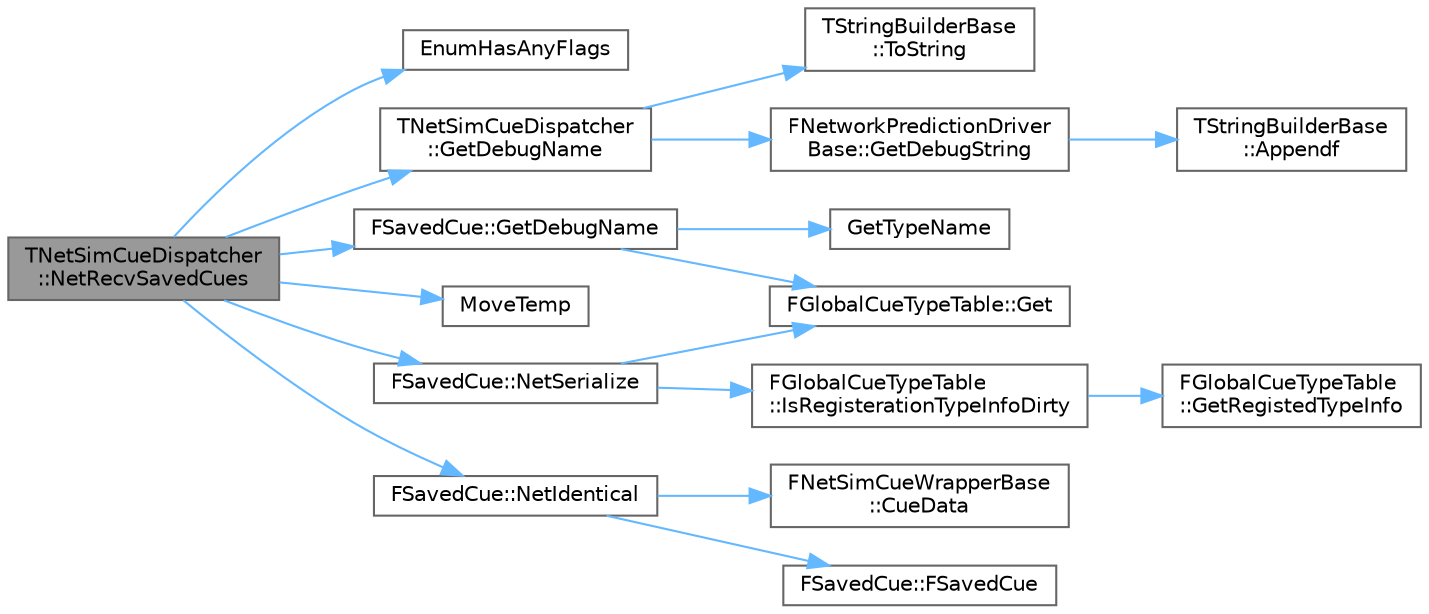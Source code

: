 digraph "TNetSimCueDispatcher::NetRecvSavedCues"
{
 // INTERACTIVE_SVG=YES
 // LATEX_PDF_SIZE
  bgcolor="transparent";
  edge [fontname=Helvetica,fontsize=10,labelfontname=Helvetica,labelfontsize=10];
  node [fontname=Helvetica,fontsize=10,shape=box,height=0.2,width=0.4];
  rankdir="LR";
  Node1 [id="Node000001",label="TNetSimCueDispatcher\l::NetRecvSavedCues",height=0.2,width=0.4,color="gray40", fillcolor="grey60", style="filled", fontcolor="black",tooltip=" "];
  Node1 -> Node2 [id="edge1_Node000001_Node000002",color="steelblue1",style="solid",tooltip=" "];
  Node2 [id="Node000002",label="EnumHasAnyFlags",height=0.2,width=0.4,color="grey40", fillcolor="white", style="filled",URL="$d8/de7/EnumClassFlags_8h.html#a584482cc5c314e3e8ea8d24c7adf9f6e",tooltip=" "];
  Node1 -> Node3 [id="edge2_Node000001_Node000003",color="steelblue1",style="solid",tooltip=" "];
  Node3 [id="Node000003",label="FSavedCue::GetDebugName",height=0.2,width=0.4,color="grey40", fillcolor="white", style="filled",URL="$d7/ddf/structFSavedCue.html#a504de7077866ff33b7503dcddcf9ee22",tooltip=" "];
  Node3 -> Node4 [id="edge3_Node000003_Node000004",color="steelblue1",style="solid",tooltip=" "];
  Node4 [id="Node000004",label="FGlobalCueTypeTable::Get",height=0.2,width=0.4,color="grey40", fillcolor="white", style="filled",URL="$df/d90/classFGlobalCueTypeTable.html#a086aea2552c1754598b9f739c2761ae7",tooltip=" "];
  Node3 -> Node5 [id="edge4_Node000003_Node000005",color="steelblue1",style="solid",tooltip=" "];
  Node5 [id="Node000005",label="GetTypeName",height=0.2,width=0.4,color="grey40", fillcolor="white", style="filled",URL="$d4/d55/Casts_8h.html#aa2d5a86c9c6bef2ec5044c646fa4082c",tooltip=" "];
  Node1 -> Node6 [id="edge5_Node000001_Node000006",color="steelblue1",style="solid",tooltip=" "];
  Node6 [id="Node000006",label="TNetSimCueDispatcher\l::GetDebugName",height=0.2,width=0.4,color="grey40", fillcolor="white", style="filled",URL="$d1/dbb/structTNetSimCueDispatcher.html#a1c2a7332c553f6ac1b4bce34bc0164b8",tooltip=" "];
  Node6 -> Node7 [id="edge6_Node000006_Node000007",color="steelblue1",style="solid",tooltip=" "];
  Node7 [id="Node000007",label="FNetworkPredictionDriver\lBase::GetDebugString",height=0.2,width=0.4,color="grey40", fillcolor="white", style="filled",URL="$d9/d6a/structFNetworkPredictionDriverBase.html#a267c7b484ec9c9242381d4797367a069",tooltip=" "];
  Node7 -> Node8 [id="edge7_Node000007_Node000008",color="steelblue1",style="solid",tooltip=" "];
  Node8 [id="Node000008",label="TStringBuilderBase\l::Appendf",height=0.2,width=0.4,color="grey40", fillcolor="white", style="filled",URL="$d6/dbc/classTStringBuilderBase.html#a2524b12a1ea0dabed1bb19a03e123c51",tooltip="Appends to the string builder similarly to how classic sprintf works."];
  Node6 -> Node9 [id="edge8_Node000006_Node000009",color="steelblue1",style="solid",tooltip=" "];
  Node9 [id="Node000009",label="TStringBuilderBase\l::ToString",height=0.2,width=0.4,color="grey40", fillcolor="white", style="filled",URL="$d6/dbc/classTStringBuilderBase.html#a68b86f309304705be268e5bf17dde15b",tooltip="Prefer operator*() for a pointer to a null-terminated string."];
  Node1 -> Node10 [id="edge9_Node000001_Node000010",color="steelblue1",style="solid",tooltip=" "];
  Node10 [id="Node000010",label="MoveTemp",height=0.2,width=0.4,color="grey40", fillcolor="white", style="filled",URL="$d4/d24/UnrealTemplate_8h.html#ad5e6c049aeb9c9115fec514ba581dbb6",tooltip="MoveTemp will cast a reference to an rvalue reference."];
  Node1 -> Node11 [id="edge10_Node000001_Node000011",color="steelblue1",style="solid",tooltip=" "];
  Node11 [id="Node000011",label="FSavedCue::NetIdentical",height=0.2,width=0.4,color="grey40", fillcolor="white", style="filled",URL="$d7/ddf/structFSavedCue.html#aa4b099ca0a3de9b37a284f82ccca216d",tooltip=" "];
  Node11 -> Node12 [id="edge11_Node000011_Node000012",color="steelblue1",style="solid",tooltip=" "];
  Node12 [id="Node000012",label="FSavedCue::FSavedCue",height=0.2,width=0.4,color="grey40", fillcolor="white", style="filled",URL="$d7/ddf/structFSavedCue.html#a4a5a226b7eedbc4896ab2d7f0db76000",tooltip=" "];
  Node11 -> Node13 [id="edge12_Node000011_Node000013",color="steelblue1",style="solid",tooltip=" "];
  Node13 [id="Node000013",label="FNetSimCueWrapperBase\l::CueData",height=0.2,width=0.4,color="grey40", fillcolor="white", style="filled",URL="$d1/ded/structFNetSimCueWrapperBase.html#a90ba60d6cd3bf798fe7cc908bd8d501a",tooltip=" "];
  Node1 -> Node14 [id="edge13_Node000001_Node000014",color="steelblue1",style="solid",tooltip=" "];
  Node14 [id="Node000014",label="FSavedCue::NetSerialize",height=0.2,width=0.4,color="grey40", fillcolor="white", style="filled",URL="$d7/ddf/structFSavedCue.html#ade09ae53a1b917134b915d58e4e8cad6",tooltip=" "];
  Node14 -> Node4 [id="edge14_Node000014_Node000004",color="steelblue1",style="solid",tooltip=" "];
  Node14 -> Node15 [id="edge15_Node000014_Node000015",color="steelblue1",style="solid",tooltip=" "];
  Node15 [id="Node000015",label="FGlobalCueTypeTable\l::IsRegisterationTypeInfoDirty",height=0.2,width=0.4,color="grey40", fillcolor="white", style="filled",URL="$df/d90/classFGlobalCueTypeTable.html#adeb92b837f882ca322fc747ebc83d72b",tooltip=" "];
  Node15 -> Node16 [id="edge16_Node000015_Node000016",color="steelblue1",style="solid",tooltip=" "];
  Node16 [id="Node000016",label="FGlobalCueTypeTable\l::GetRegistedTypeInfo",height=0.2,width=0.4,color="grey40", fillcolor="white", style="filled",URL="$df/d90/classFGlobalCueTypeTable.html#a02a8e175a60223e59ab5e72d8e6876b0",tooltip=" "];
}
